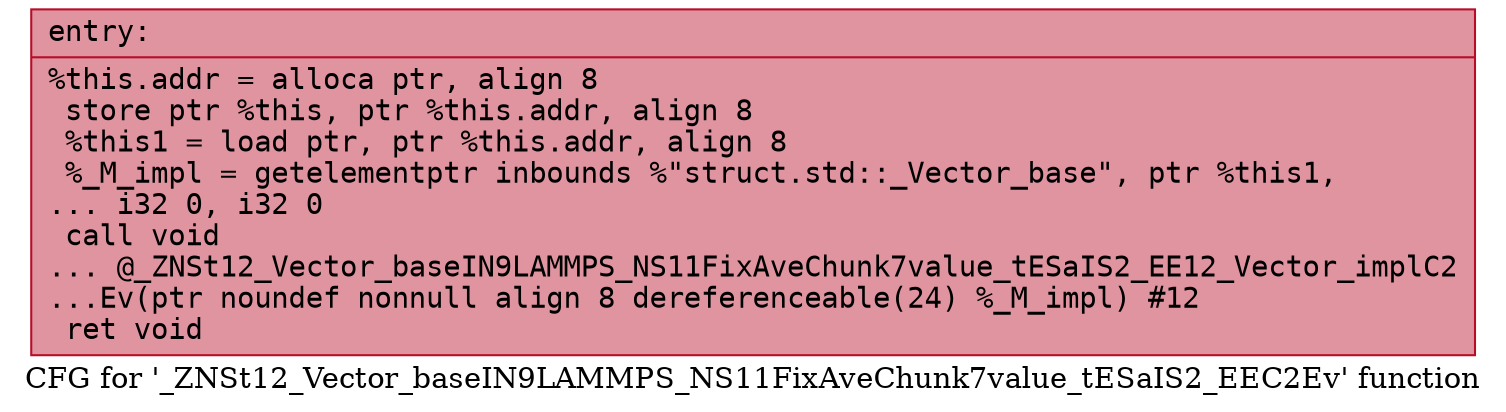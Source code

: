 digraph "CFG for '_ZNSt12_Vector_baseIN9LAMMPS_NS11FixAveChunk7value_tESaIS2_EEC2Ev' function" {
	label="CFG for '_ZNSt12_Vector_baseIN9LAMMPS_NS11FixAveChunk7value_tESaIS2_EEC2Ev' function";

	Node0x5612895764c0 [shape=record,color="#b70d28ff", style=filled, fillcolor="#b70d2870" fontname="Courier",label="{entry:\l|  %this.addr = alloca ptr, align 8\l  store ptr %this, ptr %this.addr, align 8\l  %this1 = load ptr, ptr %this.addr, align 8\l  %_M_impl = getelementptr inbounds %\"struct.std::_Vector_base\", ptr %this1,\l... i32 0, i32 0\l  call void\l... @_ZNSt12_Vector_baseIN9LAMMPS_NS11FixAveChunk7value_tESaIS2_EE12_Vector_implC2\l...Ev(ptr noundef nonnull align 8 dereferenceable(24) %_M_impl) #12\l  ret void\l}"];
}
